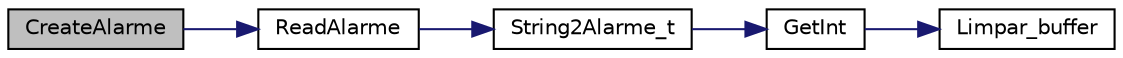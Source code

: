 digraph "CreateAlarme"
{
 // LATEX_PDF_SIZE
  edge [fontname="Helvetica",fontsize="10",labelfontname="Helvetica",labelfontsize="10"];
  node [fontname="Helvetica",fontsize="10",shape=record];
  rankdir="LR";
  Node1 [label="CreateAlarme",height=0.2,width=0.4,color="black", fillcolor="grey75", style="filled", fontcolor="black",tooltip=" "];
  Node1 -> Node2 [color="midnightblue",fontsize="10",style="solid",fontname="Helvetica"];
  Node2 [label="ReadAlarme",height=0.2,width=0.4,color="black", fillcolor="white", style="filled",URL="$_alarmes_8h.html#ae902698da61e7dadccfd319f5f55b39a",tooltip=" "];
  Node2 -> Node3 [color="midnightblue",fontsize="10",style="solid",fontname="Helvetica"];
  Node3 [label="String2Alarme_t",height=0.2,width=0.4,color="black", fillcolor="white", style="filled",URL="$_alarmes_8h.html#ad1390ee930b2bbd803c3211f6dec8045",tooltip=" "];
  Node3 -> Node4 [color="midnightblue",fontsize="10",style="solid",fontname="Helvetica"];
  Node4 [label="GetInt",height=0.2,width=0.4,color="black", fillcolor="white", style="filled",URL="$_equipamento_8h.html#af33a10e452044c45a2b0c01279a47430",tooltip=" "];
  Node4 -> Node5 [color="midnightblue",fontsize="10",style="solid",fontname="Helvetica"];
  Node5 [label="Limpar_buffer",height=0.2,width=0.4,color="black", fillcolor="white", style="filled",URL="$_equipamento_8h.html#a7662232d4e826e676ec12c39ac8af870",tooltip=" "];
}
